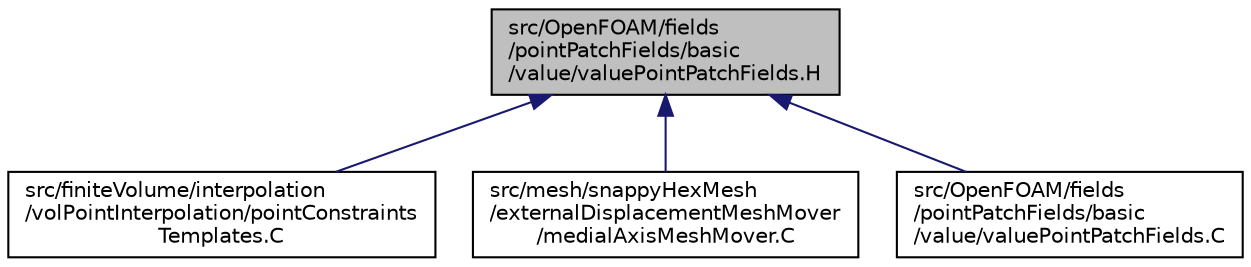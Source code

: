 digraph "src/OpenFOAM/fields/pointPatchFields/basic/value/valuePointPatchFields.H"
{
  bgcolor="transparent";
  edge [fontname="Helvetica",fontsize="10",labelfontname="Helvetica",labelfontsize="10"];
  node [fontname="Helvetica",fontsize="10",shape=record];
  Node161 [label="src/OpenFOAM/fields\l/pointPatchFields/basic\l/value/valuePointPatchFields.H",height=0.2,width=0.4,color="black", fillcolor="grey75", style="filled", fontcolor="black"];
  Node161 -> Node162 [dir="back",color="midnightblue",fontsize="10",style="solid",fontname="Helvetica"];
  Node162 [label="src/finiteVolume/interpolation\l/volPointInterpolation/pointConstraints\lTemplates.C",height=0.2,width=0.4,color="black",URL="$a04526.html"];
  Node161 -> Node163 [dir="back",color="midnightblue",fontsize="10",style="solid",fontname="Helvetica"];
  Node163 [label="src/mesh/snappyHexMesh\l/externalDisplacementMeshMover\l/medialAxisMeshMover.C",height=0.2,width=0.4,color="black",URL="$a07715.html"];
  Node161 -> Node164 [dir="back",color="midnightblue",fontsize="10",style="solid",fontname="Helvetica"];
  Node164 [label="src/OpenFOAM/fields\l/pointPatchFields/basic\l/value/valuePointPatchFields.C",height=0.2,width=0.4,color="black",URL="$a10661.html"];
}
